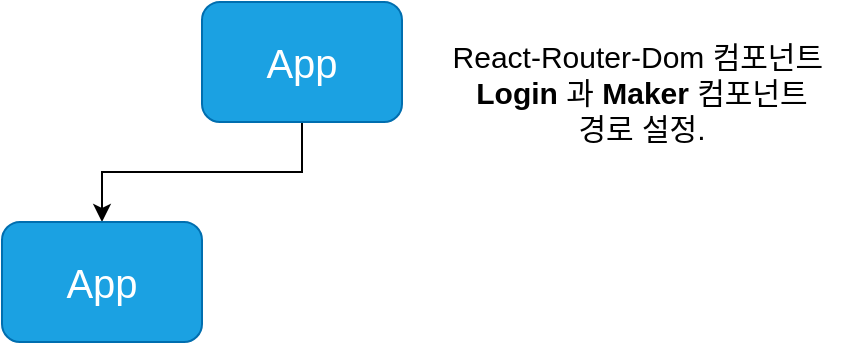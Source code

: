 <mxfile version="15.3.8" type="github">
  <diagram id="qXojaY42aiBFxvhF_yrl" name="Page-1">
    <mxGraphModel dx="1422" dy="762" grid="1" gridSize="10" guides="1" tooltips="1" connect="1" arrows="1" fold="1" page="1" pageScale="1" pageWidth="827" pageHeight="1169" math="0" shadow="0">
      <root>
        <mxCell id="0" />
        <mxCell id="1" parent="0" />
        <mxCell id="ZUQluo5VriQcecSHElmV-3" value="" style="edgeStyle=orthogonalEdgeStyle;rounded=0;orthogonalLoop=1;jettySize=auto;html=1;" parent="1" source="ZUQluo5VriQcecSHElmV-1" target="ZUQluo5VriQcecSHElmV-2" edge="1">
          <mxGeometry relative="1" as="geometry" />
        </mxCell>
        <mxCell id="ZUQluo5VriQcecSHElmV-1" value="&lt;font style=&quot;font-size: 20px&quot;&gt;App&lt;/font&gt;" style="rounded=1;whiteSpace=wrap;html=1;fillColor=#1ba1e2;strokeColor=#006EAF;fontColor=#ffffff;" parent="1" vertex="1">
          <mxGeometry x="360" y="400" width="100" height="60" as="geometry" />
        </mxCell>
        <mxCell id="ZUQluo5VriQcecSHElmV-2" value="&lt;font style=&quot;font-size: 20px&quot;&gt;App&lt;/font&gt;" style="rounded=1;whiteSpace=wrap;html=1;fillColor=#1ba1e2;strokeColor=#006EAF;fontColor=#ffffff;" parent="1" vertex="1">
          <mxGeometry x="260" y="510" width="100" height="60" as="geometry" />
        </mxCell>
        <mxCell id="ZUQluo5VriQcecSHElmV-4" value="&lt;font style=&quot;font-size: 15px&quot;&gt;&lt;font style=&quot;font-size: 15px&quot;&gt;React&lt;/font&gt;-&lt;font style=&quot;font-size: 15px&quot;&gt;Router-Dom 컴포넌트&amp;nbsp;&lt;br&gt;&lt;b&gt;Login&lt;/b&gt; 과 &lt;b&gt;Maker&lt;/b&gt;&amp;nbsp;컴포넌트 &lt;br&gt;경로 설정.&lt;br&gt;&lt;/font&gt;&lt;/font&gt;" style="text;html=1;strokeColor=none;fillColor=none;align=center;verticalAlign=middle;whiteSpace=wrap;rounded=0;labelBackgroundColor=#FFFFFF;labelBorderColor=none;" parent="1" vertex="1">
          <mxGeometry x="480" y="400" width="200" height="90" as="geometry" />
        </mxCell>
      </root>
    </mxGraphModel>
  </diagram>
</mxfile>
